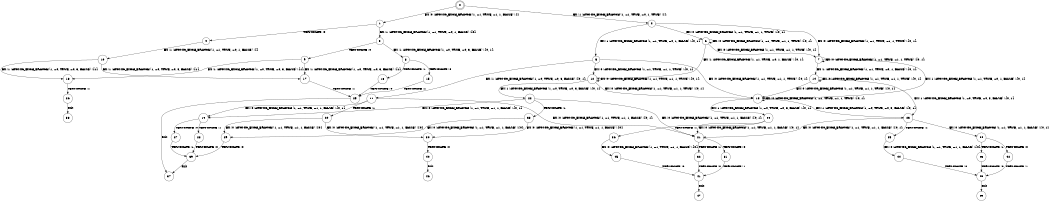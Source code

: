 digraph BCG {
size = "7, 10.5";
center = TRUE;
node [shape = circle];
0 [peripheries = 2];
0 -> 1 [label = "EX !0 !ATOMIC_EXCH_BRANCH (1, +1, TRUE, +1, 1, FALSE) !{}"];
0 -> 2 [label = "EX !1 !ATOMIC_EXCH_BRANCH (1, +1, TRUE, +0, 1, TRUE) !{}"];
1 -> 3 [label = "EX !1 !ATOMIC_EXCH_BRANCH (1, +1, TRUE, +0, 1, FALSE) !{0}"];
1 -> 4 [label = "TERMINATE !0"];
2 -> 5 [label = "EX !1 !ATOMIC_EXCH_BRANCH (1, +1, TRUE, +0, 1, FALSE) !{0, 1}"];
2 -> 6 [label = "EX !0 !ATOMIC_EXCH_BRANCH (1, +1, TRUE, +1, 1, TRUE) !{0, 1}"];
2 -> 7 [label = "EX !0 !ATOMIC_EXCH_BRANCH (1, +1, TRUE, +1, 1, TRUE) !{0, 1}"];
3 -> 8 [label = "EX !1 !ATOMIC_EXCH_BRANCH (1, +0, TRUE, +0, 3, FALSE) !{0, 1}"];
3 -> 9 [label = "TERMINATE !0"];
4 -> 10 [label = "EX !1 !ATOMIC_EXCH_BRANCH (1, +1, TRUE, +0, 1, FALSE) !{}"];
5 -> 11 [label = "EX !1 !ATOMIC_EXCH_BRANCH (1, +0, TRUE, +0, 3, FALSE) !{0, 1}"];
5 -> 12 [label = "EX !0 !ATOMIC_EXCH_BRANCH (1, +1, TRUE, +1, 1, TRUE) !{0, 1}"];
5 -> 13 [label = "EX !0 !ATOMIC_EXCH_BRANCH (1, +1, TRUE, +1, 1, TRUE) !{0, 1}"];
6 -> 6 [label = "EX !0 !ATOMIC_EXCH_BRANCH (1, +1, TRUE, +1, 1, TRUE) !{0, 1}"];
6 -> 12 [label = "EX !1 !ATOMIC_EXCH_BRANCH (1, +1, TRUE, +0, 1, FALSE) !{0, 1}"];
6 -> 7 [label = "EX !0 !ATOMIC_EXCH_BRANCH (1, +1, TRUE, +1, 1, TRUE) !{0, 1}"];
7 -> 14 [label = "EX !1 !ATOMIC_EXCH_BRANCH (1, +1, TRUE, +0, 1, FALSE) !{0, 1}"];
7 -> 7 [label = "EX !0 !ATOMIC_EXCH_BRANCH (1, +1, TRUE, +1, 1, TRUE) !{0, 1}"];
7 -> 13 [label = "EX !1 !ATOMIC_EXCH_BRANCH (1, +1, TRUE, +0, 1, FALSE) !{0, 1}"];
8 -> 15 [label = "TERMINATE !0"];
8 -> 16 [label = "TERMINATE !1"];
9 -> 17 [label = "EX !1 !ATOMIC_EXCH_BRANCH (1, +0, TRUE, +0, 3, FALSE) !{1}"];
9 -> 18 [label = "EX !1 !ATOMIC_EXCH_BRANCH (1, +0, TRUE, +0, 3, FALSE) !{1}"];
10 -> 17 [label = "EX !1 !ATOMIC_EXCH_BRANCH (1, +0, TRUE, +0, 3, FALSE) !{1}"];
10 -> 18 [label = "EX !1 !ATOMIC_EXCH_BRANCH (1, +0, TRUE, +0, 3, FALSE) !{1}"];
11 -> 19 [label = "EX !0 !ATOMIC_EXCH_BRANCH (1, +1, TRUE, +1, 1, FALSE) !{0, 1}"];
11 -> 20 [label = "TERMINATE !1"];
11 -> 21 [label = "EX !0 !ATOMIC_EXCH_BRANCH (1, +1, TRUE, +1, 1, FALSE) !{0, 1}"];
12 -> 12 [label = "EX !0 !ATOMIC_EXCH_BRANCH (1, +1, TRUE, +1, 1, TRUE) !{0, 1}"];
12 -> 22 [label = "EX !1 !ATOMIC_EXCH_BRANCH (1, +0, TRUE, +0, 3, FALSE) !{0, 1}"];
12 -> 13 [label = "EX !0 !ATOMIC_EXCH_BRANCH (1, +1, TRUE, +1, 1, TRUE) !{0, 1}"];
13 -> 23 [label = "EX !1 !ATOMIC_EXCH_BRANCH (1, +0, TRUE, +0, 3, FALSE) !{0, 1}"];
13 -> 13 [label = "EX !0 !ATOMIC_EXCH_BRANCH (1, +1, TRUE, +1, 1, TRUE) !{0, 1}"];
13 -> 24 [label = "EX !1 !ATOMIC_EXCH_BRANCH (1, +0, TRUE, +0, 3, FALSE) !{0, 1}"];
14 -> 14 [label = "EX !0 !ATOMIC_EXCH_BRANCH (1, +1, TRUE, +1, 1, TRUE) !{0, 1}"];
14 -> 23 [label = "EX !1 !ATOMIC_EXCH_BRANCH (1, +0, TRUE, +0, 3, FALSE) !{0, 1}"];
14 -> 13 [label = "EX !0 !ATOMIC_EXCH_BRANCH (1, +1, TRUE, +1, 1, TRUE) !{0, 1}"];
15 -> 25 [label = "TERMINATE !1"];
16 -> 25 [label = "TERMINATE !0"];
17 -> 25 [label = "TERMINATE !1"];
18 -> 26 [label = "TERMINATE !1"];
19 -> 27 [label = "TERMINATE !0"];
19 -> 28 [label = "TERMINATE !1"];
20 -> 29 [label = "EX !0 !ATOMIC_EXCH_BRANCH (1, +1, TRUE, +1, 1, FALSE) !{0}"];
20 -> 30 [label = "EX !0 !ATOMIC_EXCH_BRANCH (1, +1, TRUE, +1, 1, FALSE) !{0}"];
21 -> 31 [label = "TERMINATE !0"];
21 -> 32 [label = "TERMINATE !1"];
22 -> 19 [label = "EX !0 !ATOMIC_EXCH_BRANCH (1, +1, TRUE, +1, 1, FALSE) !{0, 1}"];
22 -> 33 [label = "TERMINATE !1"];
22 -> 21 [label = "EX !0 !ATOMIC_EXCH_BRANCH (1, +1, TRUE, +1, 1, FALSE) !{0, 1}"];
23 -> 34 [label = "EX !0 !ATOMIC_EXCH_BRANCH (1, +1, TRUE, +1, 1, FALSE) !{0, 1}"];
23 -> 35 [label = "TERMINATE !1"];
23 -> 21 [label = "EX !0 !ATOMIC_EXCH_BRANCH (1, +1, TRUE, +1, 1, FALSE) !{0, 1}"];
24 -> 21 [label = "EX !0 !ATOMIC_EXCH_BRANCH (1, +1, TRUE, +1, 1, FALSE) !{0, 1}"];
24 -> 36 [label = "TERMINATE !1"];
25 -> 37 [label = "exit"];
26 -> 38 [label = "exit"];
27 -> 39 [label = "TERMINATE !1"];
28 -> 39 [label = "TERMINATE !0"];
29 -> 39 [label = "TERMINATE !0"];
30 -> 40 [label = "TERMINATE !0"];
31 -> 41 [label = "TERMINATE !1"];
32 -> 41 [label = "TERMINATE !0"];
33 -> 29 [label = "EX !0 !ATOMIC_EXCH_BRANCH (1, +1, TRUE, +1, 1, FALSE) !{0}"];
33 -> 30 [label = "EX !0 !ATOMIC_EXCH_BRANCH (1, +1, TRUE, +1, 1, FALSE) !{0}"];
34 -> 42 [label = "TERMINATE !0"];
34 -> 43 [label = "TERMINATE !1"];
35 -> 44 [label = "EX !0 !ATOMIC_EXCH_BRANCH (1, +1, TRUE, +1, 1, FALSE) !{0}"];
36 -> 45 [label = "EX !0 !ATOMIC_EXCH_BRANCH (1, +1, TRUE, +1, 1, FALSE) !{0}"];
39 -> 37 [label = "exit"];
40 -> 46 [label = "exit"];
41 -> 47 [label = "exit"];
42 -> 48 [label = "TERMINATE !1"];
43 -> 48 [label = "TERMINATE !0"];
44 -> 48 [label = "TERMINATE !0"];
45 -> 41 [label = "TERMINATE !0"];
48 -> 49 [label = "exit"];
}
